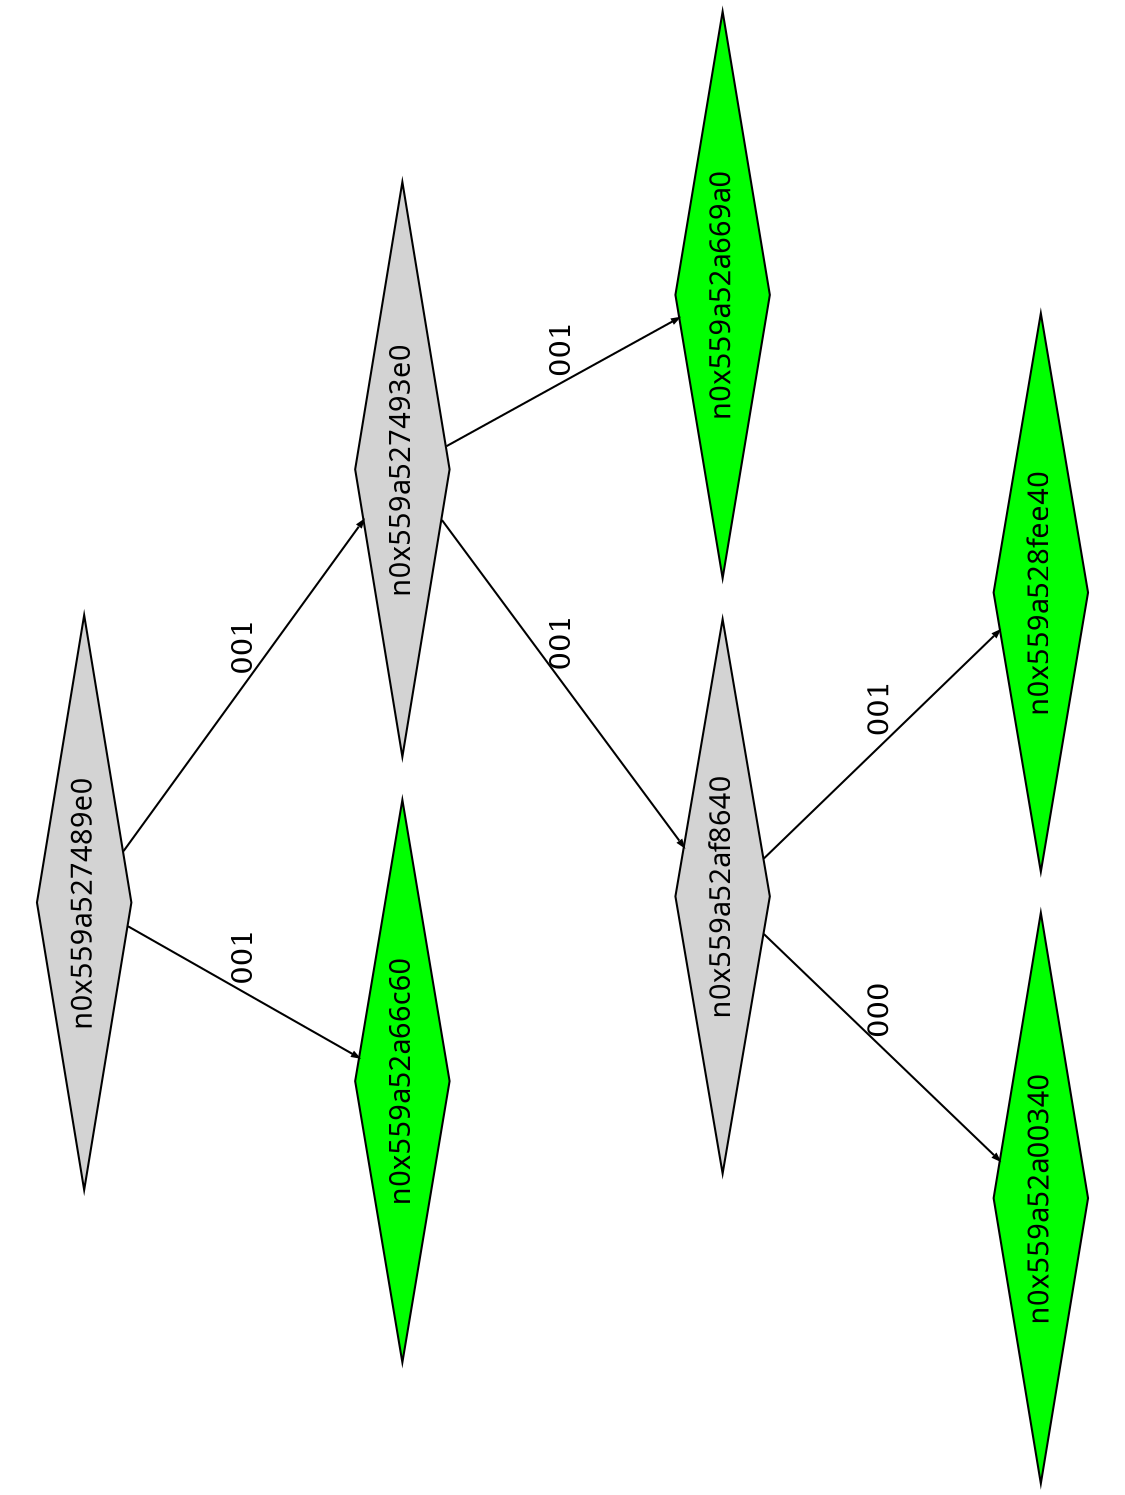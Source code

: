 digraph G {
	size="10,7.5";
	ratio=fill;
	rotate=90;
	center = "true";
	node [style="filled",width=.1,height=.1,fontname="Terminus"]
	edge [arrowsize=.3]
	n0x559a527489e0 [shape=diamond];
	n0x559a527489e0 -> n0x559a52a66c60 [label=001];
	n0x559a527489e0 -> n0x559a527493e0 [label=001];
	n0x559a527493e0 [shape=diamond];
	n0x559a527493e0 -> n0x559a52af8640 [label=001];
	n0x559a527493e0 -> n0x559a52a669a0 [label=001];
	n0x559a52a669a0 [shape=diamond,fillcolor=green];
	n0x559a52af8640 [shape=diamond];
	n0x559a52af8640 -> n0x559a52a00340 [label=000];
	n0x559a52af8640 -> n0x559a528fee40 [label=001];
	n0x559a528fee40 [shape=diamond,fillcolor=green];
	n0x559a52a00340 [shape=diamond,fillcolor=green];
	n0x559a52a66c60 [shape=diamond,fillcolor=green];
}
